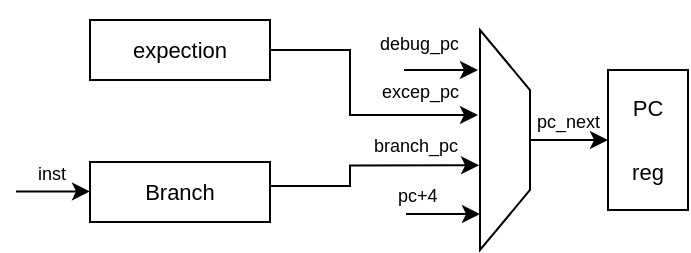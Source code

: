 <mxfile version="18.1.2" type="github">
  <diagram id="UqzhaD2cU2N51YnKvoaC" name="Page-1">
    <mxGraphModel dx="813" dy="473" grid="1" gridSize="10" guides="1" tooltips="1" connect="1" arrows="1" fold="1" page="1" pageScale="1" pageWidth="827" pageHeight="1169" math="0" shadow="0">
      <root>
        <mxCell id="0" />
        <mxCell id="1" parent="0" />
        <mxCell id="nx-0m_d5kOrfcvNWL6oM-15" value="" style="group" parent="1" vertex="1" connectable="0">
          <mxGeometry x="216" y="362" width="163" height="115" as="geometry" />
        </mxCell>
        <mxCell id="nx-0m_d5kOrfcvNWL6oM-1" value="&lt;h5 style=&quot;font-size: 11px;&quot;&gt;&lt;font style=&quot;line-height: 1; font-weight: normal; font-size: 11px;&quot;&gt;PC&lt;/font&gt;&lt;/h5&gt;&lt;h5 style=&quot;font-size: 11px;&quot;&gt;&lt;font style=&quot;line-height: 1; font-weight: normal; font-size: 11px;&quot;&gt;reg&lt;/font&gt;&lt;/h5&gt;" style="rounded=0;whiteSpace=wrap;html=1;fontSize=11;fontStyle=1" parent="nx-0m_d5kOrfcvNWL6oM-15" vertex="1">
          <mxGeometry x="123" y="25" width="40" height="70" as="geometry" />
        </mxCell>
        <mxCell id="nx-0m_d5kOrfcvNWL6oM-2" value="" style="endArrow=classic;html=1;rounded=0;entryX=0;entryY=0.5;entryDx=0;entryDy=0;exitX=0.5;exitY=0;exitDx=0;exitDy=0;" parent="nx-0m_d5kOrfcvNWL6oM-15" source="nx-0m_d5kOrfcvNWL6oM-4" target="nx-0m_d5kOrfcvNWL6oM-1" edge="1">
          <mxGeometry width="50" height="50" relative="1" as="geometry">
            <mxPoint x="51" y="59.5" as="sourcePoint" />
            <mxPoint x="121" y="59.5" as="targetPoint" />
            <Array as="points" />
          </mxGeometry>
        </mxCell>
        <mxCell id="nx-0m_d5kOrfcvNWL6oM-4" value="" style="shape=trapezoid;perimeter=trapezoidPerimeter;whiteSpace=wrap;html=1;fixedSize=1;rotation=90;size=30;" parent="nx-0m_d5kOrfcvNWL6oM-15" vertex="1">
          <mxGeometry x="16.5" y="47.5" width="110" height="25" as="geometry" />
        </mxCell>
        <mxCell id="nx-0m_d5kOrfcvNWL6oM-6" value="" style="endArrow=classic;html=1;rounded=0;entryX=0;entryY=0.5;entryDx=0;entryDy=0;exitX=0.5;exitY=0;exitDx=0;exitDy=0;" parent="nx-0m_d5kOrfcvNWL6oM-15" edge="1">
          <mxGeometry width="50" height="50" relative="1" as="geometry">
            <mxPoint x="21" y="25" as="sourcePoint" />
            <mxPoint x="58" y="25" as="targetPoint" />
            <Array as="points" />
          </mxGeometry>
        </mxCell>
        <mxCell id="nx-0m_d5kOrfcvNWL6oM-7" value="" style="endArrow=classic;html=1;rounded=0;entryX=0;entryY=0.5;entryDx=0;entryDy=0;exitX=1;exitY=0.5;exitDx=0;exitDy=0;edgeStyle=elbowEdgeStyle;" parent="nx-0m_d5kOrfcvNWL6oM-15" source="nx-0m_d5kOrfcvNWL6oM-16" edge="1">
          <mxGeometry width="50" height="50" relative="1" as="geometry">
            <mxPoint x="21" y="47.5" as="sourcePoint" />
            <mxPoint x="58" y="47.5" as="targetPoint" />
            <Array as="points">
              <mxPoint x="-6" y="38" />
            </Array>
          </mxGeometry>
        </mxCell>
        <mxCell id="nx-0m_d5kOrfcvNWL6oM-9" value="" style="endArrow=classic;html=1;rounded=0;entryX=0;entryY=0.5;entryDx=0;entryDy=0;exitX=0.5;exitY=0;exitDx=0;exitDy=0;" parent="nx-0m_d5kOrfcvNWL6oM-15" edge="1">
          <mxGeometry width="50" height="50" relative="1" as="geometry">
            <mxPoint x="22" y="97" as="sourcePoint" />
            <mxPoint x="59" y="97" as="targetPoint" />
            <Array as="points" />
          </mxGeometry>
        </mxCell>
        <mxCell id="nx-0m_d5kOrfcvNWL6oM-10" value="debug_pc" style="text;strokeColor=none;fillColor=none;spacingLeft=4;spacingRight=4;overflow=hidden;rotatable=0;points=[[0,0.5],[1,0.5]];portConstraint=eastwest;fontSize=9;strokeWidth=0;" parent="nx-0m_d5kOrfcvNWL6oM-15" vertex="1">
          <mxGeometry x="3" width="50" height="20" as="geometry" />
        </mxCell>
        <mxCell id="nx-0m_d5kOrfcvNWL6oM-11" value="excep_pc" style="text;strokeColor=none;fillColor=none;spacingLeft=4;spacingRight=4;overflow=hidden;rotatable=0;points=[[0,0.5],[1,0.5]];portConstraint=eastwest;fontSize=9;strokeWidth=0;" parent="nx-0m_d5kOrfcvNWL6oM-15" vertex="1">
          <mxGeometry x="4" y="24" width="50" height="20" as="geometry" />
        </mxCell>
        <mxCell id="nx-0m_d5kOrfcvNWL6oM-12" value="branch_pc" style="text;strokeColor=none;fillColor=none;spacingLeft=4;spacingRight=4;overflow=hidden;rotatable=0;points=[[0,0.5],[1,0.5]];portConstraint=eastwest;fontSize=9;strokeWidth=0;" parent="nx-0m_d5kOrfcvNWL6oM-15" vertex="1">
          <mxGeometry y="51" width="62" height="20" as="geometry" />
        </mxCell>
        <mxCell id="nx-0m_d5kOrfcvNWL6oM-13" value="pc+4" style="text;strokeColor=none;fillColor=none;spacingLeft=4;spacingRight=4;overflow=hidden;rotatable=0;points=[[0,0.5],[1,0.5]];portConstraint=eastwest;fontSize=9;strokeWidth=0;" parent="nx-0m_d5kOrfcvNWL6oM-15" vertex="1">
          <mxGeometry x="12" y="76" width="62" height="20" as="geometry" />
        </mxCell>
        <mxCell id="nx-0m_d5kOrfcvNWL6oM-14" value="pc_next" style="text;strokeColor=none;fillColor=none;spacingLeft=4;spacingRight=4;overflow=hidden;rotatable=0;points=[[0,0.5],[1,0.5]];portConstraint=eastwest;fontSize=9;strokeWidth=0;" parent="nx-0m_d5kOrfcvNWL6oM-15" vertex="1">
          <mxGeometry x="81.5" y="39" width="50" height="20" as="geometry" />
        </mxCell>
        <mxCell id="nx-0m_d5kOrfcvNWL6oM-16" value="&lt;h5 style=&quot;font-size: 11px;&quot;&gt;&lt;span style=&quot;font-weight: 400;&quot;&gt;expection&lt;/span&gt;&lt;/h5&gt;" style="rounded=0;whiteSpace=wrap;html=1;fontSize=11;fontStyle=1" parent="1" vertex="1">
          <mxGeometry x="80" y="362" width="90" height="30" as="geometry" />
        </mxCell>
        <mxCell id="nx-0m_d5kOrfcvNWL6oM-19" style="edgeStyle=orthogonalEdgeStyle;rounded=0;orthogonalLoop=1;jettySize=auto;html=1;exitX=1;exitY=0.5;exitDx=0;exitDy=0;entryX=0.944;entryY=1.083;entryDx=0;entryDy=0;entryPerimeter=0;fontFamily=Helvetica;fontSize=11;endArrow=classic;endFill=1;" parent="1" source="nx-0m_d5kOrfcvNWL6oM-17" target="nx-0m_d5kOrfcvNWL6oM-12" edge="1">
          <mxGeometry relative="1" as="geometry">
            <Array as="points">
              <mxPoint x="210" y="445" />
              <mxPoint x="210" y="435" />
            </Array>
          </mxGeometry>
        </mxCell>
        <mxCell id="nx-0m_d5kOrfcvNWL6oM-17" value="&lt;h5 style=&quot;font-size: 11px;&quot;&gt;&lt;span style=&quot;font-weight: 400;&quot;&gt;Branch&lt;/span&gt;&lt;/h5&gt;" style="rounded=0;whiteSpace=wrap;html=1;fontSize=11;fontStyle=1" parent="1" vertex="1">
          <mxGeometry x="80" y="433" width="90" height="30" as="geometry" />
        </mxCell>
        <mxCell id="BSlzNlereop3qHog0acY-1" value="" style="endArrow=classic;html=1;rounded=0;entryX=0;entryY=0.5;entryDx=0;entryDy=0;exitX=0.5;exitY=0;exitDx=0;exitDy=0;" edge="1" parent="1">
          <mxGeometry width="50" height="50" relative="1" as="geometry">
            <mxPoint x="43" y="447.71" as="sourcePoint" />
            <mxPoint x="80" y="447.71" as="targetPoint" />
            <Array as="points" />
          </mxGeometry>
        </mxCell>
        <mxCell id="BSlzNlereop3qHog0acY-2" value="inst" style="text;strokeColor=none;fillColor=none;spacingLeft=4;spacingRight=4;overflow=hidden;rotatable=0;points=[[0,0.5],[1,0.5]];portConstraint=eastwest;fontSize=9;strokeWidth=0;" vertex="1" parent="1">
          <mxGeometry x="48" y="427" width="62" height="20" as="geometry" />
        </mxCell>
      </root>
    </mxGraphModel>
  </diagram>
</mxfile>
